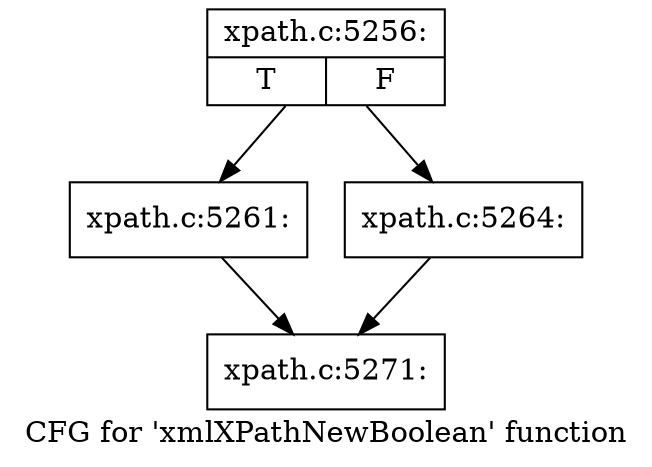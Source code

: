 digraph "CFG for 'xmlXPathNewBoolean' function" {
	label="CFG for 'xmlXPathNewBoolean' function";

	Node0x55e6b2617cd0 [shape=record,label="{xpath.c:5256:|{<s0>T|<s1>F}}"];
	Node0x55e6b2617cd0 -> Node0x55e6b261a910;
	Node0x55e6b2617cd0 -> Node0x55e6b261a960;
	Node0x55e6b261a910 [shape=record,label="{xpath.c:5261:}"];
	Node0x55e6b261a910 -> Node0x55e6b2619310;
	Node0x55e6b261a960 [shape=record,label="{xpath.c:5264:}"];
	Node0x55e6b261a960 -> Node0x55e6b2619310;
	Node0x55e6b2619310 [shape=record,label="{xpath.c:5271:}"];
}
